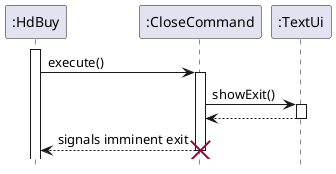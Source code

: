 @startuml
'https://plantuml.com/sequence-diagram
hide footbox
activate ":HdBuy"
":HdBuy" -> ":CloseCommand": execute()
        activate ":CloseCommand"
        ":CloseCommand" -> ":TextUi": showExit()
        activate ":TextUi"
        ":CloseCommand" <-- ":TextUi"
        deactivate ":TextUi"
        ":HdBuy" <-- ":CloseCommand": signals imminent exit
        destroy ":CloseCommand"
@enduml